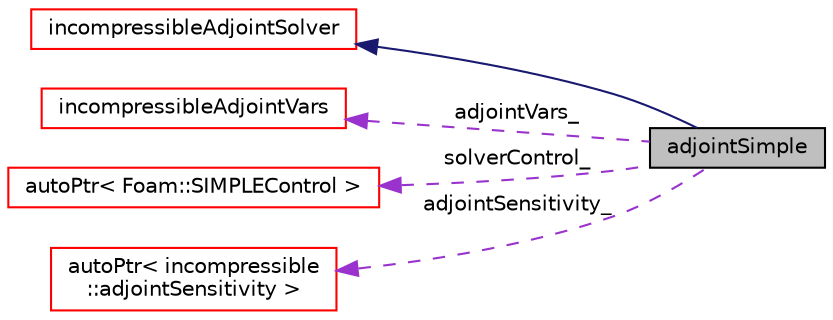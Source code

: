 digraph "adjointSimple"
{
  bgcolor="transparent";
  edge [fontname="Helvetica",fontsize="10",labelfontname="Helvetica",labelfontsize="10"];
  node [fontname="Helvetica",fontsize="10",shape=record];
  rankdir="LR";
  Node1 [label="adjointSimple",height=0.2,width=0.4,color="black", fillcolor="grey75", style="filled" fontcolor="black"];
  Node2 -> Node1 [dir="back",color="midnightblue",fontsize="10",style="solid",fontname="Helvetica"];
  Node2 [label="incompressibleAdjointSolver",height=0.2,width=0.4,color="red",URL="$classFoam_1_1incompressibleAdjointSolver.html",tooltip="Base class for incompressibleAdjoint solvers. "];
  Node3 -> Node1 [dir="back",color="darkorchid3",fontsize="10",style="dashed",label=" adjointVars_" ,fontname="Helvetica"];
  Node3 [label="incompressibleAdjointVars",height=0.2,width=0.4,color="red",URL="$classFoam_1_1incompressibleAdjointVars.html",tooltip="Class including all adjoint fields for incompressible flows. "];
  Node4 -> Node1 [dir="back",color="darkorchid3",fontsize="10",style="dashed",label=" solverControl_" ,fontname="Helvetica"];
  Node4 [label="autoPtr\< Foam::SIMPLEControl \>",height=0.2,width=0.4,color="red",URL="$classFoam_1_1autoPtr.html"];
  Node5 -> Node1 [dir="back",color="darkorchid3",fontsize="10",style="dashed",label=" adjointSensitivity_" ,fontname="Helvetica"];
  Node5 [label="autoPtr\< incompressible\l::adjointSensitivity \>",height=0.2,width=0.4,color="red",URL="$classFoam_1_1autoPtr.html"];
}

